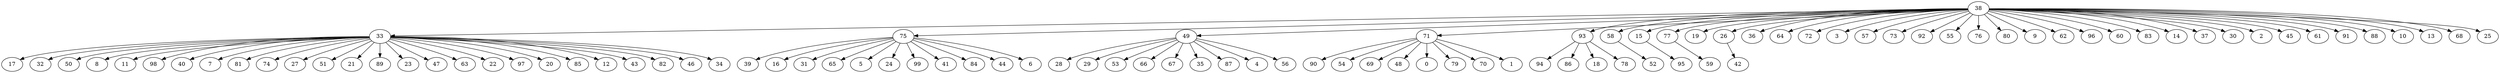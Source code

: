 digraph my_graph {
38 [label=38]
33 [label=33]
75 [label=75]
49 [label=49]
71 [label=71]
93 [label=93]
58 [label=58]
15 [label=15]
77 [label=77]
19 [label=19]
26 [label=26]
36 [label=36]
64 [label=64]
72 [label=72]
3 [label=3]
57 [label=57]
73 [label=73]
92 [label=92]
55 [label=55]
76 [label=76]
80 [label=80]
9 [label=9]
62 [label=62]
96 [label=96]
60 [label=60]
83 [label=83]
14 [label=14]
37 [label=37]
30 [label=30]
2 [label=2]
45 [label=45]
61 [label=61]
91 [label=91]
88 [label=88]
10 [label=10]
13 [label=13]
68 [label=68]
25 [label=25]
17 [label=17]
32 [label=32]
50 [label=50]
8 [label=8]
11 [label=11]
98 [label=98]
40 [label=40]
7 [label=7]
81 [label=81]
74 [label=74]
27 [label=27]
51 [label=51]
21 [label=21]
89 [label=89]
23 [label=23]
47 [label=47]
63 [label=63]
22 [label=22]
97 [label=97]
20 [label=20]
85 [label=85]
12 [label=12]
43 [label=43]
82 [label=82]
46 [label=46]
34 [label=34]
39 [label=39]
16 [label=16]
31 [label=31]
65 [label=65]
5 [label=5]
24 [label=24]
99 [label=99]
41 [label=41]
84 [label=84]
44 [label=44]
6 [label=6]
28 [label=28]
29 [label=29]
53 [label=53]
66 [label=66]
67 [label=67]
35 [label=35]
87 [label=87]
4 [label=4]
56 [label=56]
90 [label=90]
54 [label=54]
69 [label=69]
48 [label=48]
0 [label=0]
79 [label=79]
70 [label=70]
1 [label=1]
94 [label=94]
86 [label=86]
18 [label=18]
78 [label=78]
52 [label=52]
95 [label=95]
59 [label=59]
42 [label=42]
38->33
38->75
38->49
38->71
38->93
38->58
38->15
38->77
38->19
38->26
38->36
38->64
38->72
38->3
38->57
38->73
38->92
38->55
38->76
38->80
38->9
38->62
38->96
38->60
38->83
38->14
38->37
38->30
38->2
38->45
38->61
38->91
38->88
38->10
38->13
38->68
38->25
33->17
33->32
33->50
33->8
33->11
33->98
33->40
33->7
33->81
33->74
33->27
33->51
33->21
33->89
33->23
33->47
33->63
33->22
33->97
33->20
33->85
33->12
33->43
33->82
33->46
33->34
75->39
75->16
75->31
75->65
75->5
75->24
75->99
75->41
75->84
75->44
75->6
49->28
49->29
49->53
49->66
49->67
49->35
49->87
49->4
49->56
71->90
71->54
71->69
71->48
71->0
71->79
71->70
71->1
93->94
93->86
93->18
93->78
58->52
15->95
77->59
26->42
}